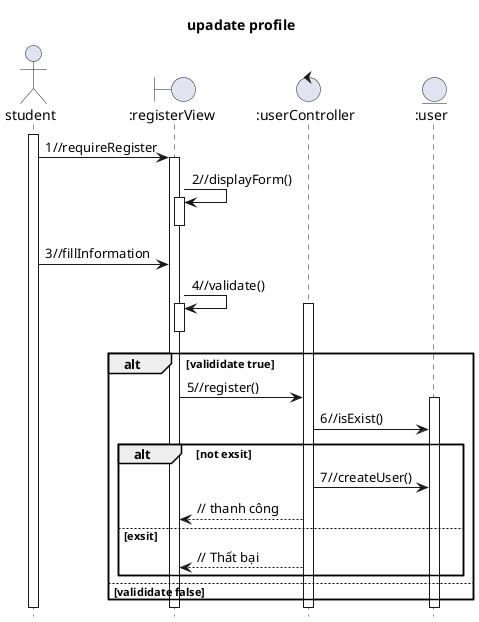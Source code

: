 @startuml
hide footbox
title upadate profile
actor student
boundary ":registerView"
control ":userController"
entity  ":user"
activate student
student->":registerView" :1//requireRegister
activate ":registerView"
":registerView" -> ":registerView" :2//displayForm()
activate ":registerView"
deactivate ":registerView"
student->":registerView" :3//fillInformation

":registerView"->":registerView":4//validate()
alt valididate true
    activate ":registerView"
    deactivate ":registerView"
    activate ":userController"
    ":registerView"->":userController":5//register()
    activate ":user"
    ":userController"->":user":6//isExist()
    alt not exsit 
         ":userController"->":user":7//createUser()
        ":userController"-->":registerView":// thanh công
    else exsit 
    ":userController"-->":registerView":// Thất bại
    end
else valididate false
end
@enduml